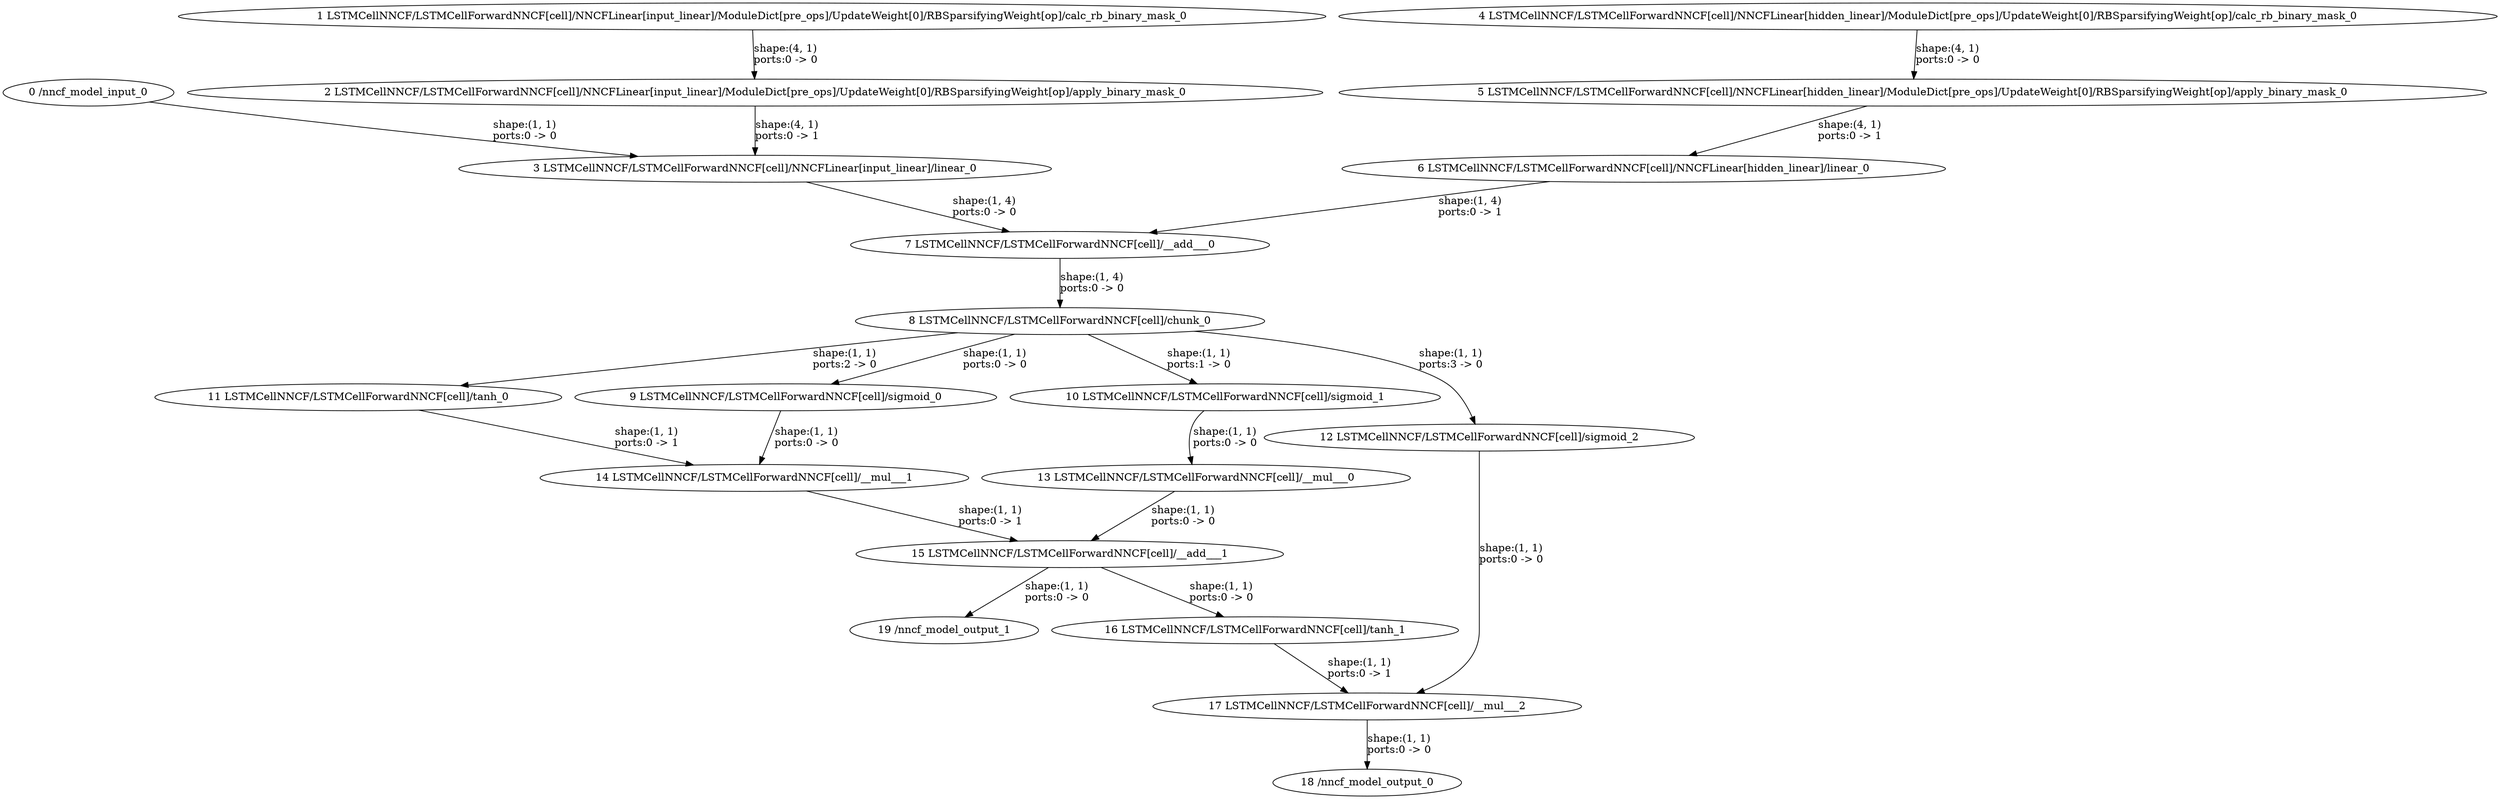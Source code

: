 strict digraph  {
"0 /nncf_model_input_0" [id=0, type=nncf_model_input];
"1 LSTMCellNNCF/LSTMCellForwardNNCF[cell]/NNCFLinear[input_linear]/ModuleDict[pre_ops]/UpdateWeight[0]/RBSparsifyingWeight[op]/calc_rb_binary_mask_0" [id=1, type=calc_rb_binary_mask];
"2 LSTMCellNNCF/LSTMCellForwardNNCF[cell]/NNCFLinear[input_linear]/ModuleDict[pre_ops]/UpdateWeight[0]/RBSparsifyingWeight[op]/apply_binary_mask_0" [id=2, type=apply_binary_mask];
"3 LSTMCellNNCF/LSTMCellForwardNNCF[cell]/NNCFLinear[input_linear]/linear_0" [id=3, type=linear];
"4 LSTMCellNNCF/LSTMCellForwardNNCF[cell]/NNCFLinear[hidden_linear]/ModuleDict[pre_ops]/UpdateWeight[0]/RBSparsifyingWeight[op]/calc_rb_binary_mask_0" [id=4, type=calc_rb_binary_mask];
"5 LSTMCellNNCF/LSTMCellForwardNNCF[cell]/NNCFLinear[hidden_linear]/ModuleDict[pre_ops]/UpdateWeight[0]/RBSparsifyingWeight[op]/apply_binary_mask_0" [id=5, type=apply_binary_mask];
"6 LSTMCellNNCF/LSTMCellForwardNNCF[cell]/NNCFLinear[hidden_linear]/linear_0" [id=6, type=linear];
"7 LSTMCellNNCF/LSTMCellForwardNNCF[cell]/__add___0" [id=7, type=__add__];
"8 LSTMCellNNCF/LSTMCellForwardNNCF[cell]/chunk_0" [id=8, type=chunk];
"9 LSTMCellNNCF/LSTMCellForwardNNCF[cell]/sigmoid_0" [id=9, type=sigmoid];
"10 LSTMCellNNCF/LSTMCellForwardNNCF[cell]/sigmoid_1" [id=10, type=sigmoid];
"11 LSTMCellNNCF/LSTMCellForwardNNCF[cell]/tanh_0" [id=11, type=tanh];
"12 LSTMCellNNCF/LSTMCellForwardNNCF[cell]/sigmoid_2" [id=12, type=sigmoid];
"13 LSTMCellNNCF/LSTMCellForwardNNCF[cell]/__mul___0" [id=13, type=__mul__];
"14 LSTMCellNNCF/LSTMCellForwardNNCF[cell]/__mul___1" [id=14, type=__mul__];
"15 LSTMCellNNCF/LSTMCellForwardNNCF[cell]/__add___1" [id=15, type=__add__];
"16 LSTMCellNNCF/LSTMCellForwardNNCF[cell]/tanh_1" [id=16, type=tanh];
"17 LSTMCellNNCF/LSTMCellForwardNNCF[cell]/__mul___2" [id=17, type=__mul__];
"18 /nncf_model_output_0" [id=18, type=nncf_model_output];
"19 /nncf_model_output_1" [id=19, type=nncf_model_output];
"0 /nncf_model_input_0" -> "3 LSTMCellNNCF/LSTMCellForwardNNCF[cell]/NNCFLinear[input_linear]/linear_0"  [label="shape:(1, 1)\nports:0 -> 0", style=solid];
"1 LSTMCellNNCF/LSTMCellForwardNNCF[cell]/NNCFLinear[input_linear]/ModuleDict[pre_ops]/UpdateWeight[0]/RBSparsifyingWeight[op]/calc_rb_binary_mask_0" -> "2 LSTMCellNNCF/LSTMCellForwardNNCF[cell]/NNCFLinear[input_linear]/ModuleDict[pre_ops]/UpdateWeight[0]/RBSparsifyingWeight[op]/apply_binary_mask_0"  [label="shape:(4, 1)\nports:0 -> 0", style=solid];
"2 LSTMCellNNCF/LSTMCellForwardNNCF[cell]/NNCFLinear[input_linear]/ModuleDict[pre_ops]/UpdateWeight[0]/RBSparsifyingWeight[op]/apply_binary_mask_0" -> "3 LSTMCellNNCF/LSTMCellForwardNNCF[cell]/NNCFLinear[input_linear]/linear_0"  [label="shape:(4, 1)\nports:0 -> 1", style=solid];
"3 LSTMCellNNCF/LSTMCellForwardNNCF[cell]/NNCFLinear[input_linear]/linear_0" -> "7 LSTMCellNNCF/LSTMCellForwardNNCF[cell]/__add___0"  [label="shape:(1, 4)\nports:0 -> 0", style=solid];
"4 LSTMCellNNCF/LSTMCellForwardNNCF[cell]/NNCFLinear[hidden_linear]/ModuleDict[pre_ops]/UpdateWeight[0]/RBSparsifyingWeight[op]/calc_rb_binary_mask_0" -> "5 LSTMCellNNCF/LSTMCellForwardNNCF[cell]/NNCFLinear[hidden_linear]/ModuleDict[pre_ops]/UpdateWeight[0]/RBSparsifyingWeight[op]/apply_binary_mask_0"  [label="shape:(4, 1)\nports:0 -> 0", style=solid];
"5 LSTMCellNNCF/LSTMCellForwardNNCF[cell]/NNCFLinear[hidden_linear]/ModuleDict[pre_ops]/UpdateWeight[0]/RBSparsifyingWeight[op]/apply_binary_mask_0" -> "6 LSTMCellNNCF/LSTMCellForwardNNCF[cell]/NNCFLinear[hidden_linear]/linear_0"  [label="shape:(4, 1)\nports:0 -> 1", style=solid];
"6 LSTMCellNNCF/LSTMCellForwardNNCF[cell]/NNCFLinear[hidden_linear]/linear_0" -> "7 LSTMCellNNCF/LSTMCellForwardNNCF[cell]/__add___0"  [label="shape:(1, 4)\nports:0 -> 1", style=solid];
"7 LSTMCellNNCF/LSTMCellForwardNNCF[cell]/__add___0" -> "8 LSTMCellNNCF/LSTMCellForwardNNCF[cell]/chunk_0"  [label="shape:(1, 4)\nports:0 -> 0", style=solid];
"8 LSTMCellNNCF/LSTMCellForwardNNCF[cell]/chunk_0" -> "9 LSTMCellNNCF/LSTMCellForwardNNCF[cell]/sigmoid_0"  [label="shape:(1, 1)\nports:0 -> 0", style=solid];
"8 LSTMCellNNCF/LSTMCellForwardNNCF[cell]/chunk_0" -> "10 LSTMCellNNCF/LSTMCellForwardNNCF[cell]/sigmoid_1"  [label="shape:(1, 1)\nports:1 -> 0", style=solid];
"8 LSTMCellNNCF/LSTMCellForwardNNCF[cell]/chunk_0" -> "11 LSTMCellNNCF/LSTMCellForwardNNCF[cell]/tanh_0"  [label="shape:(1, 1)\nports:2 -> 0", style=solid];
"8 LSTMCellNNCF/LSTMCellForwardNNCF[cell]/chunk_0" -> "12 LSTMCellNNCF/LSTMCellForwardNNCF[cell]/sigmoid_2"  [label="shape:(1, 1)\nports:3 -> 0", style=solid];
"9 LSTMCellNNCF/LSTMCellForwardNNCF[cell]/sigmoid_0" -> "14 LSTMCellNNCF/LSTMCellForwardNNCF[cell]/__mul___1"  [label="shape:(1, 1)\nports:0 -> 0", style=solid];
"10 LSTMCellNNCF/LSTMCellForwardNNCF[cell]/sigmoid_1" -> "13 LSTMCellNNCF/LSTMCellForwardNNCF[cell]/__mul___0"  [label="shape:(1, 1)\nports:0 -> 0", style=solid];
"11 LSTMCellNNCF/LSTMCellForwardNNCF[cell]/tanh_0" -> "14 LSTMCellNNCF/LSTMCellForwardNNCF[cell]/__mul___1"  [label="shape:(1, 1)\nports:0 -> 1", style=solid];
"12 LSTMCellNNCF/LSTMCellForwardNNCF[cell]/sigmoid_2" -> "17 LSTMCellNNCF/LSTMCellForwardNNCF[cell]/__mul___2"  [label="shape:(1, 1)\nports:0 -> 0", style=solid];
"13 LSTMCellNNCF/LSTMCellForwardNNCF[cell]/__mul___0" -> "15 LSTMCellNNCF/LSTMCellForwardNNCF[cell]/__add___1"  [label="shape:(1, 1)\nports:0 -> 0", style=solid];
"14 LSTMCellNNCF/LSTMCellForwardNNCF[cell]/__mul___1" -> "15 LSTMCellNNCF/LSTMCellForwardNNCF[cell]/__add___1"  [label="shape:(1, 1)\nports:0 -> 1", style=solid];
"15 LSTMCellNNCF/LSTMCellForwardNNCF[cell]/__add___1" -> "16 LSTMCellNNCF/LSTMCellForwardNNCF[cell]/tanh_1"  [label="shape:(1, 1)\nports:0 -> 0", style=solid];
"15 LSTMCellNNCF/LSTMCellForwardNNCF[cell]/__add___1" -> "19 /nncf_model_output_1"  [label="shape:(1, 1)\nports:0 -> 0", style=solid];
"16 LSTMCellNNCF/LSTMCellForwardNNCF[cell]/tanh_1" -> "17 LSTMCellNNCF/LSTMCellForwardNNCF[cell]/__mul___2"  [label="shape:(1, 1)\nports:0 -> 1", style=solid];
"17 LSTMCellNNCF/LSTMCellForwardNNCF[cell]/__mul___2" -> "18 /nncf_model_output_0"  [label="shape:(1, 1)\nports:0 -> 0", style=solid];
}
